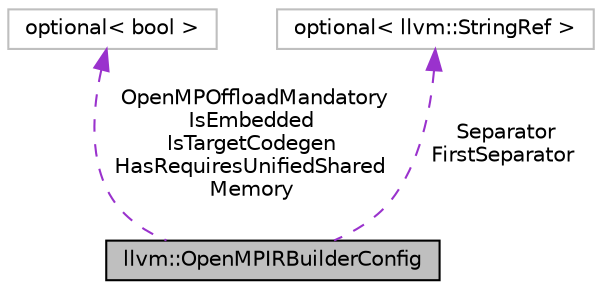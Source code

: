digraph "llvm::OpenMPIRBuilderConfig"
{
 // LATEX_PDF_SIZE
  bgcolor="transparent";
  edge [fontname="Helvetica",fontsize="10",labelfontname="Helvetica",labelfontsize="10"];
  node [fontname="Helvetica",fontsize="10",shape=record];
  Node1 [label="llvm::OpenMPIRBuilderConfig",height=0.2,width=0.4,color="black", fillcolor="grey75", style="filled", fontcolor="black",tooltip="Captures attributes that affect generating LLVM-IR using the OpenMPIRBuilder and related classes."];
  Node2 -> Node1 [dir="back",color="darkorchid3",fontsize="10",style="dashed",label=" OpenMPOffloadMandatory\nIsEmbedded\nIsTargetCodegen\nHasRequiresUnifiedShared\lMemory" ,fontname="Helvetica"];
  Node2 [label="optional\< bool \>",height=0.2,width=0.4,color="grey75",tooltip=" "];
  Node3 -> Node1 [dir="back",color="darkorchid3",fontsize="10",style="dashed",label=" Separator\nFirstSeparator" ,fontname="Helvetica"];
  Node3 [label="optional\< llvm::StringRef \>",height=0.2,width=0.4,color="grey75",tooltip=" "];
}
